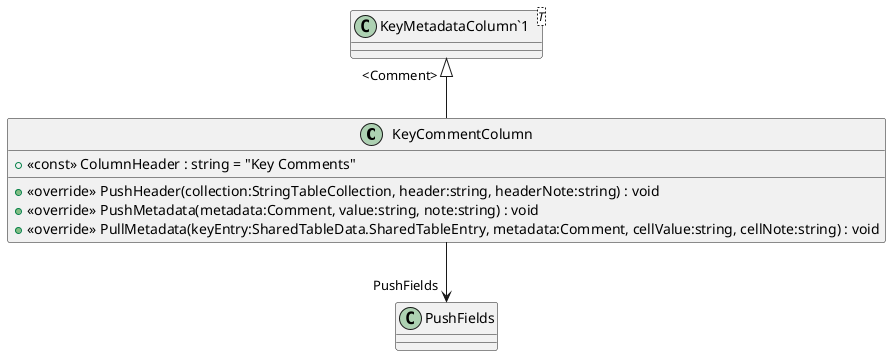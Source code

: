@startuml
class KeyCommentColumn {
    + <<const>> ColumnHeader : string = "Key Comments"
    + <<override>> PushHeader(collection:StringTableCollection, header:string, headerNote:string) : void
    + <<override>> PushMetadata(metadata:Comment, value:string, note:string) : void
    + <<override>> PullMetadata(keyEntry:SharedTableData.SharedTableEntry, metadata:Comment, cellValue:string, cellNote:string) : void
}
class "KeyMetadataColumn`1"<T> {
}
"KeyMetadataColumn`1" "<Comment>" <|-- KeyCommentColumn
KeyCommentColumn --> "PushFields" PushFields
@enduml
